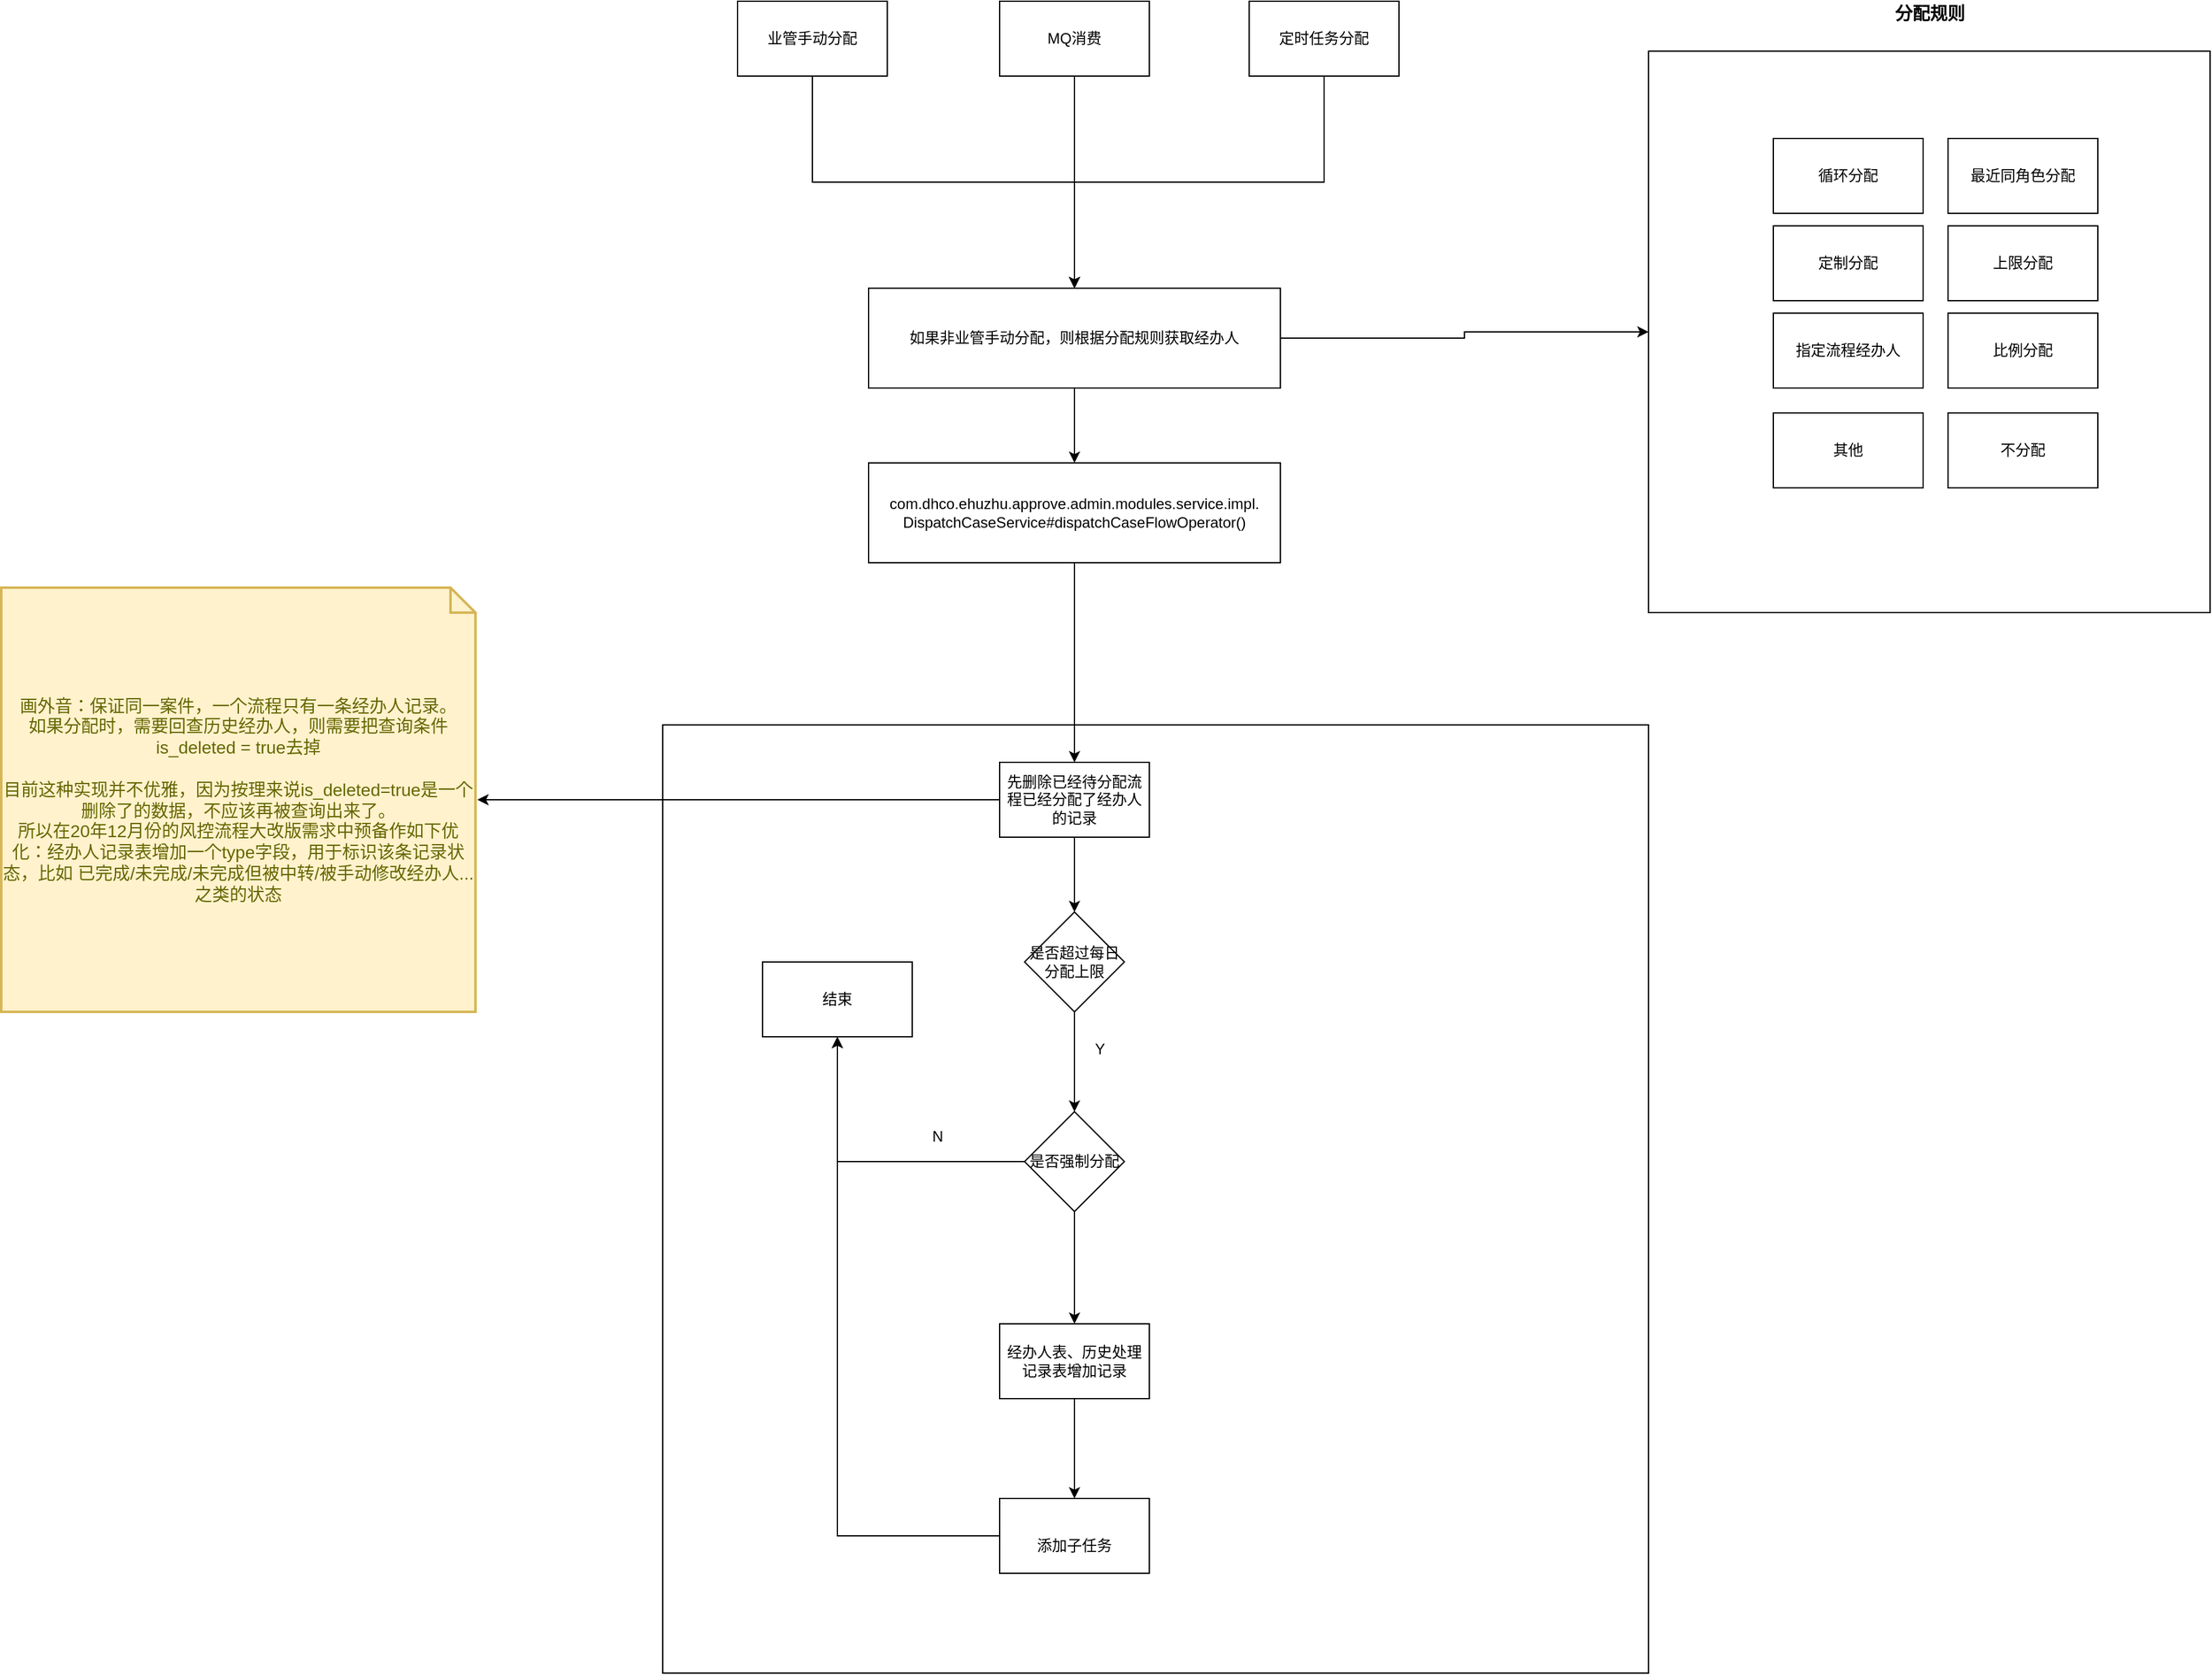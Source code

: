 <mxfile version="14.5.10" type="github">
  <diagram id="9b7uLELmdbzUbWwN5cIj" name="第 1 页">
    <mxGraphModel dx="3342" dy="767" grid="1" gridSize="10" guides="1" tooltips="1" connect="1" arrows="1" fold="1" page="1" pageScale="1" pageWidth="1920" pageHeight="1200" math="0" shadow="0">
      <root>
        <mxCell id="0" />
        <mxCell id="1" parent="0" />
        <mxCell id="c0HFAmHQshkEXfB8irg5-39" value="" style="whiteSpace=wrap;html=1;" vertex="1" parent="1">
          <mxGeometry x="1110" y="180" width="450" height="450" as="geometry" />
        </mxCell>
        <mxCell id="c0HFAmHQshkEXfB8irg5-27" value="" style="rounded=0;whiteSpace=wrap;html=1;" vertex="1" parent="1">
          <mxGeometry x="320" y="720" width="790" height="760" as="geometry" />
        </mxCell>
        <mxCell id="c0HFAmHQshkEXfB8irg5-5" style="edgeStyle=orthogonalEdgeStyle;rounded=0;orthogonalLoop=1;jettySize=auto;html=1;" edge="1" parent="1" source="c0HFAmHQshkEXfB8irg5-1" target="c0HFAmHQshkEXfB8irg5-4">
          <mxGeometry relative="1" as="geometry" />
        </mxCell>
        <mxCell id="c0HFAmHQshkEXfB8irg5-1" value="业管手动分配" style="rounded=0;whiteSpace=wrap;html=1;" vertex="1" parent="1">
          <mxGeometry x="380" y="140" width="120" height="60" as="geometry" />
        </mxCell>
        <mxCell id="c0HFAmHQshkEXfB8irg5-6" style="edgeStyle=orthogonalEdgeStyle;rounded=0;orthogonalLoop=1;jettySize=auto;html=1;entryX=0.5;entryY=0;entryDx=0;entryDy=0;" edge="1" parent="1" source="c0HFAmHQshkEXfB8irg5-2" target="c0HFAmHQshkEXfB8irg5-4">
          <mxGeometry relative="1" as="geometry">
            <mxPoint x="650" y="500" as="targetPoint" />
          </mxGeometry>
        </mxCell>
        <mxCell id="c0HFAmHQshkEXfB8irg5-2" value="MQ消费" style="rounded=0;whiteSpace=wrap;html=1;" vertex="1" parent="1">
          <mxGeometry x="590" y="140" width="120" height="60" as="geometry" />
        </mxCell>
        <mxCell id="c0HFAmHQshkEXfB8irg5-7" style="edgeStyle=orthogonalEdgeStyle;rounded=0;orthogonalLoop=1;jettySize=auto;html=1;entryX=0.5;entryY=0;entryDx=0;entryDy=0;" edge="1" parent="1" source="c0HFAmHQshkEXfB8irg5-3" target="c0HFAmHQshkEXfB8irg5-4">
          <mxGeometry relative="1" as="geometry" />
        </mxCell>
        <mxCell id="c0HFAmHQshkEXfB8irg5-3" value="定时任务分配" style="rounded=0;whiteSpace=wrap;html=1;" vertex="1" parent="1">
          <mxGeometry x="790" y="140" width="120" height="60" as="geometry" />
        </mxCell>
        <mxCell id="c0HFAmHQshkEXfB8irg5-29" value="" style="edgeStyle=orthogonalEdgeStyle;rounded=0;orthogonalLoop=1;jettySize=auto;html=1;" edge="1" parent="1" source="c0HFAmHQshkEXfB8irg5-4" target="c0HFAmHQshkEXfB8irg5-28">
          <mxGeometry relative="1" as="geometry" />
        </mxCell>
        <mxCell id="c0HFAmHQshkEXfB8irg5-41" style="edgeStyle=orthogonalEdgeStyle;rounded=0;orthogonalLoop=1;jettySize=auto;html=1;" edge="1" parent="1" source="c0HFAmHQshkEXfB8irg5-4" target="c0HFAmHQshkEXfB8irg5-39">
          <mxGeometry relative="1" as="geometry" />
        </mxCell>
        <mxCell id="c0HFAmHQshkEXfB8irg5-4" value="如果非业管手动分配，则根据分配规则获取经办人" style="rounded=0;whiteSpace=wrap;html=1;" vertex="1" parent="1">
          <mxGeometry x="485" y="370" width="330" height="80" as="geometry" />
        </mxCell>
        <mxCell id="c0HFAmHQshkEXfB8irg5-11" style="edgeStyle=orthogonalEdgeStyle;rounded=0;orthogonalLoop=1;jettySize=auto;html=1;entryX=1.004;entryY=0.5;entryDx=0;entryDy=0;entryPerimeter=0;" edge="1" parent="1" source="c0HFAmHQshkEXfB8irg5-8" target="c0HFAmHQshkEXfB8irg5-25">
          <mxGeometry relative="1" as="geometry">
            <mxPoint x="300" y="675" as="targetPoint" />
          </mxGeometry>
        </mxCell>
        <mxCell id="c0HFAmHQshkEXfB8irg5-14" style="edgeStyle=orthogonalEdgeStyle;rounded=0;orthogonalLoop=1;jettySize=auto;html=1;" edge="1" parent="1" source="c0HFAmHQshkEXfB8irg5-8" target="c0HFAmHQshkEXfB8irg5-13">
          <mxGeometry relative="1" as="geometry" />
        </mxCell>
        <mxCell id="c0HFAmHQshkEXfB8irg5-8" value="先删除已经待分配流程已经分配了经办人的记录" style="rounded=0;whiteSpace=wrap;html=1;" vertex="1" parent="1">
          <mxGeometry x="590" y="750" width="120" height="60" as="geometry" />
        </mxCell>
        <mxCell id="c0HFAmHQshkEXfB8irg5-16" value="" style="edgeStyle=orthogonalEdgeStyle;rounded=0;orthogonalLoop=1;jettySize=auto;html=1;" edge="1" parent="1" source="c0HFAmHQshkEXfB8irg5-13" target="c0HFAmHQshkEXfB8irg5-15">
          <mxGeometry relative="1" as="geometry" />
        </mxCell>
        <mxCell id="c0HFAmHQshkEXfB8irg5-13" value="是否超过每日分配上限" style="rhombus;whiteSpace=wrap;html=1;" vertex="1" parent="1">
          <mxGeometry x="610" y="870" width="80" height="80" as="geometry" />
        </mxCell>
        <mxCell id="c0HFAmHQshkEXfB8irg5-19" style="edgeStyle=orthogonalEdgeStyle;rounded=0;orthogonalLoop=1;jettySize=auto;html=1;entryX=0.5;entryY=1;entryDx=0;entryDy=0;" edge="1" parent="1" source="c0HFAmHQshkEXfB8irg5-15" target="c0HFAmHQshkEXfB8irg5-18">
          <mxGeometry relative="1" as="geometry" />
        </mxCell>
        <mxCell id="c0HFAmHQshkEXfB8irg5-22" value="" style="edgeStyle=orthogonalEdgeStyle;rounded=0;orthogonalLoop=1;jettySize=auto;html=1;" edge="1" parent="1" source="c0HFAmHQshkEXfB8irg5-15" target="c0HFAmHQshkEXfB8irg5-21">
          <mxGeometry relative="1" as="geometry" />
        </mxCell>
        <mxCell id="c0HFAmHQshkEXfB8irg5-15" value="是否强制分配" style="rhombus;whiteSpace=wrap;html=1;" vertex="1" parent="1">
          <mxGeometry x="610" y="1030" width="80" height="80" as="geometry" />
        </mxCell>
        <mxCell id="c0HFAmHQshkEXfB8irg5-17" value="Y" style="text;html=1;align=center;verticalAlign=middle;resizable=0;points=[];autosize=1;strokeColor=none;" vertex="1" parent="1">
          <mxGeometry x="660" y="970" width="20" height="20" as="geometry" />
        </mxCell>
        <mxCell id="c0HFAmHQshkEXfB8irg5-18" value="结束" style="whiteSpace=wrap;html=1;" vertex="1" parent="1">
          <mxGeometry x="400" y="910" width="120" height="60" as="geometry" />
        </mxCell>
        <mxCell id="c0HFAmHQshkEXfB8irg5-20" value="N" style="text;html=1;align=center;verticalAlign=middle;resizable=0;points=[];autosize=1;strokeColor=none;" vertex="1" parent="1">
          <mxGeometry x="530" y="1040" width="20" height="20" as="geometry" />
        </mxCell>
        <mxCell id="c0HFAmHQshkEXfB8irg5-24" value="" style="edgeStyle=orthogonalEdgeStyle;rounded=0;orthogonalLoop=1;jettySize=auto;html=1;" edge="1" parent="1" source="c0HFAmHQshkEXfB8irg5-21" target="c0HFAmHQshkEXfB8irg5-23">
          <mxGeometry relative="1" as="geometry" />
        </mxCell>
        <mxCell id="c0HFAmHQshkEXfB8irg5-21" value="经办人表、历史处理记录表增加记录" style="whiteSpace=wrap;html=1;" vertex="1" parent="1">
          <mxGeometry x="590" y="1200" width="120" height="60" as="geometry" />
        </mxCell>
        <mxCell id="c0HFAmHQshkEXfB8irg5-26" style="edgeStyle=orthogonalEdgeStyle;rounded=0;orthogonalLoop=1;jettySize=auto;html=1;entryX=0.5;entryY=1;entryDx=0;entryDy=0;" edge="1" parent="1" source="c0HFAmHQshkEXfB8irg5-23" target="c0HFAmHQshkEXfB8irg5-18">
          <mxGeometry relative="1" as="geometry" />
        </mxCell>
        <mxCell id="c0HFAmHQshkEXfB8irg5-23" value="&lt;br&gt;添加子任务&lt;br&gt;" style="whiteSpace=wrap;html=1;" vertex="1" parent="1">
          <mxGeometry x="590" y="1340" width="120" height="60" as="geometry" />
        </mxCell>
        <mxCell id="c0HFAmHQshkEXfB8irg5-25" value="&lt;div&gt;画外音：保证同一案件，一个流程只有一条经办人记录。&lt;/div&gt;&lt;div&gt;如果分配时，需要回查历史经办人，则需要把查询条件is_deleted = true去掉&lt;/div&gt;&lt;div&gt;&lt;br&gt;&lt;/div&gt;&lt;div&gt;目前这种实现并不优雅，因为按理来说is_deleted=true是一个删除了的数据，不应该再被查询出来了。&lt;/div&gt;&lt;div&gt;所以在20年12月份的风控流程大改版需求中预备作如下优化：经办人记录表增加一个type字段，用于标识该条记录状态，比如 已完成/未完成/未完成但被中转/被手动修改经办人...之类的状态&lt;br&gt;&lt;/div&gt;" style="shape=note;strokeWidth=2;fontSize=14;size=20;whiteSpace=wrap;html=1;fillColor=#fff2cc;strokeColor=#d6b656;fontColor=#666600;" vertex="1" parent="1">
          <mxGeometry x="-210" y="610" width="380" height="340" as="geometry" />
        </mxCell>
        <mxCell id="c0HFAmHQshkEXfB8irg5-30" style="edgeStyle=orthogonalEdgeStyle;rounded=0;orthogonalLoop=1;jettySize=auto;html=1;entryX=0.5;entryY=0;entryDx=0;entryDy=0;exitX=0.5;exitY=1;exitDx=0;exitDy=0;" edge="1" parent="1" source="c0HFAmHQshkEXfB8irg5-28" target="c0HFAmHQshkEXfB8irg5-8">
          <mxGeometry relative="1" as="geometry" />
        </mxCell>
        <mxCell id="c0HFAmHQshkEXfB8irg5-28" value="&lt;div&gt;com.dhco.ehuzhu.approve.admin.modules.service.impl.&lt;/div&gt;&lt;div&gt;DispatchCaseService#dispatchCaseFlowOperator()&lt;/div&gt;" style="rounded=0;whiteSpace=wrap;html=1;" vertex="1" parent="1">
          <mxGeometry x="485" y="510" width="330" height="80" as="geometry" />
        </mxCell>
        <mxCell id="c0HFAmHQshkEXfB8irg5-31" value="循环分配" style="rounded=0;whiteSpace=wrap;html=1;" vertex="1" parent="1">
          <mxGeometry x="1210" y="250" width="120" height="60" as="geometry" />
        </mxCell>
        <mxCell id="c0HFAmHQshkEXfB8irg5-32" value="定制分配" style="rounded=0;whiteSpace=wrap;html=1;" vertex="1" parent="1">
          <mxGeometry x="1210" y="320" width="120" height="60" as="geometry" />
        </mxCell>
        <mxCell id="c0HFAmHQshkEXfB8irg5-33" value="上限分配" style="rounded=0;whiteSpace=wrap;html=1;" vertex="1" parent="1">
          <mxGeometry x="1350" y="320" width="120" height="60" as="geometry" />
        </mxCell>
        <mxCell id="c0HFAmHQshkEXfB8irg5-34" value="最近同角色分配" style="rounded=0;whiteSpace=wrap;html=1;" vertex="1" parent="1">
          <mxGeometry x="1350" y="250" width="120" height="60" as="geometry" />
        </mxCell>
        <mxCell id="c0HFAmHQshkEXfB8irg5-35" value="指定流程经办人" style="rounded=0;whiteSpace=wrap;html=1;" vertex="1" parent="1">
          <mxGeometry x="1210" y="390" width="120" height="60" as="geometry" />
        </mxCell>
        <mxCell id="c0HFAmHQshkEXfB8irg5-36" value="其他" style="rounded=0;whiteSpace=wrap;html=1;" vertex="1" parent="1">
          <mxGeometry x="1210" y="470" width="120" height="60" as="geometry" />
        </mxCell>
        <mxCell id="c0HFAmHQshkEXfB8irg5-37" value="不分配" style="rounded=0;whiteSpace=wrap;html=1;" vertex="1" parent="1">
          <mxGeometry x="1350" y="470" width="120" height="60" as="geometry" />
        </mxCell>
        <mxCell id="c0HFAmHQshkEXfB8irg5-38" value="比例分配" style="rounded=0;whiteSpace=wrap;html=1;" vertex="1" parent="1">
          <mxGeometry x="1350" y="390" width="120" height="60" as="geometry" />
        </mxCell>
        <mxCell id="c0HFAmHQshkEXfB8irg5-40" value="&lt;b&gt;&lt;font style=&quot;font-size: 14px&quot;&gt;分配规则&lt;/font&gt;&lt;/b&gt;" style="text;html=1;align=center;verticalAlign=middle;resizable=0;points=[];autosize=1;strokeColor=none;" vertex="1" parent="1">
          <mxGeometry x="1300" y="140" width="70" height="20" as="geometry" />
        </mxCell>
      </root>
    </mxGraphModel>
  </diagram>
</mxfile>
